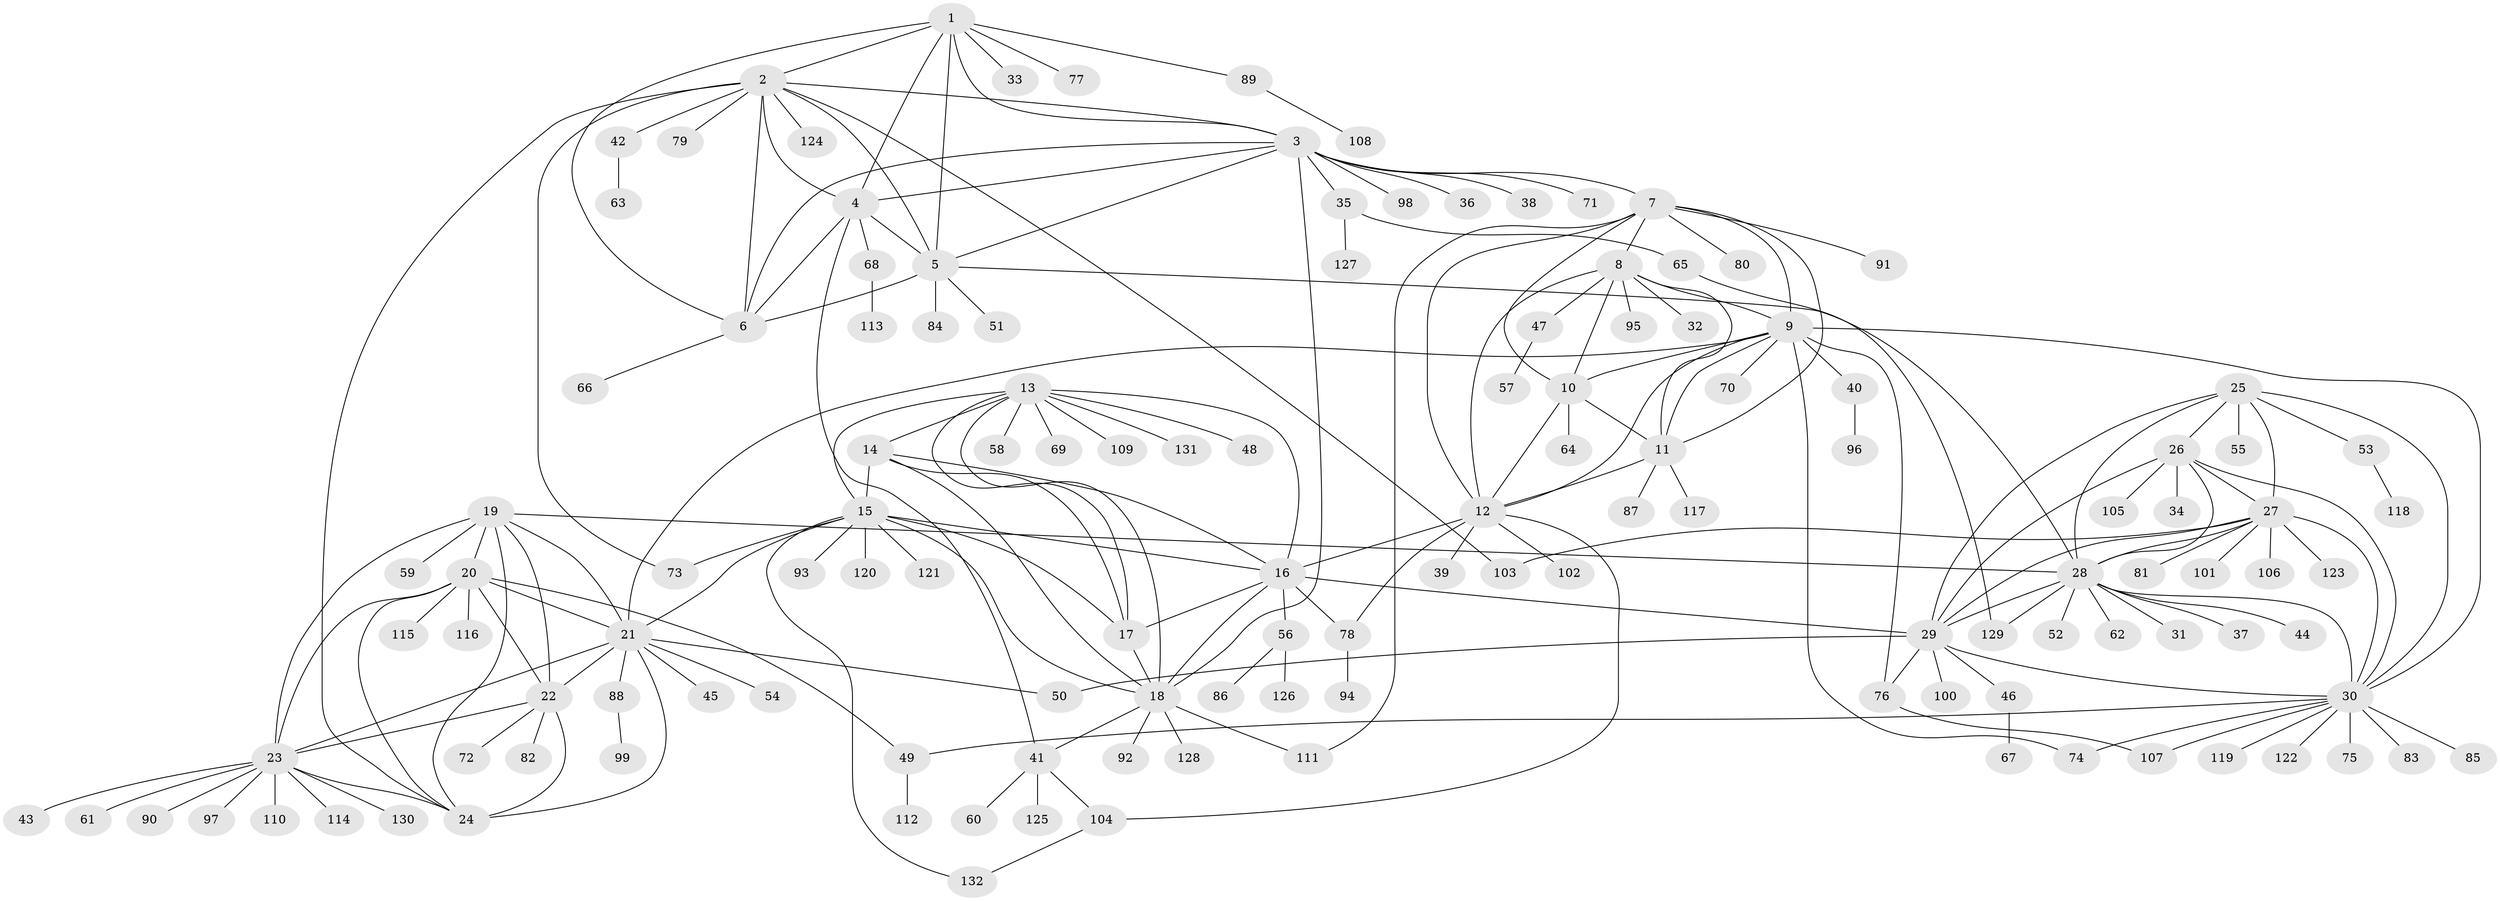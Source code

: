 // Generated by graph-tools (version 1.1) at 2025/37/03/09/25 02:37:37]
// undirected, 132 vertices, 200 edges
graph export_dot {
graph [start="1"]
  node [color=gray90,style=filled];
  1;
  2;
  3;
  4;
  5;
  6;
  7;
  8;
  9;
  10;
  11;
  12;
  13;
  14;
  15;
  16;
  17;
  18;
  19;
  20;
  21;
  22;
  23;
  24;
  25;
  26;
  27;
  28;
  29;
  30;
  31;
  32;
  33;
  34;
  35;
  36;
  37;
  38;
  39;
  40;
  41;
  42;
  43;
  44;
  45;
  46;
  47;
  48;
  49;
  50;
  51;
  52;
  53;
  54;
  55;
  56;
  57;
  58;
  59;
  60;
  61;
  62;
  63;
  64;
  65;
  66;
  67;
  68;
  69;
  70;
  71;
  72;
  73;
  74;
  75;
  76;
  77;
  78;
  79;
  80;
  81;
  82;
  83;
  84;
  85;
  86;
  87;
  88;
  89;
  90;
  91;
  92;
  93;
  94;
  95;
  96;
  97;
  98;
  99;
  100;
  101;
  102;
  103;
  104;
  105;
  106;
  107;
  108;
  109;
  110;
  111;
  112;
  113;
  114;
  115;
  116;
  117;
  118;
  119;
  120;
  121;
  122;
  123;
  124;
  125;
  126;
  127;
  128;
  129;
  130;
  131;
  132;
  1 -- 2;
  1 -- 3;
  1 -- 4;
  1 -- 5;
  1 -- 6;
  1 -- 33;
  1 -- 77;
  1 -- 89;
  2 -- 3;
  2 -- 4;
  2 -- 5;
  2 -- 6;
  2 -- 24;
  2 -- 42;
  2 -- 73;
  2 -- 79;
  2 -- 103;
  2 -- 124;
  3 -- 4;
  3 -- 5;
  3 -- 6;
  3 -- 7;
  3 -- 18;
  3 -- 35;
  3 -- 36;
  3 -- 38;
  3 -- 71;
  3 -- 98;
  4 -- 5;
  4 -- 6;
  4 -- 41;
  4 -- 68;
  5 -- 6;
  5 -- 28;
  5 -- 51;
  5 -- 84;
  6 -- 66;
  7 -- 8;
  7 -- 9;
  7 -- 10;
  7 -- 11;
  7 -- 12;
  7 -- 80;
  7 -- 91;
  7 -- 111;
  8 -- 9;
  8 -- 10;
  8 -- 11;
  8 -- 12;
  8 -- 32;
  8 -- 47;
  8 -- 95;
  9 -- 10;
  9 -- 11;
  9 -- 12;
  9 -- 21;
  9 -- 30;
  9 -- 40;
  9 -- 70;
  9 -- 74;
  9 -- 76;
  10 -- 11;
  10 -- 12;
  10 -- 64;
  11 -- 12;
  11 -- 87;
  11 -- 117;
  12 -- 16;
  12 -- 39;
  12 -- 78;
  12 -- 102;
  12 -- 104;
  13 -- 14;
  13 -- 15;
  13 -- 16;
  13 -- 17;
  13 -- 18;
  13 -- 48;
  13 -- 58;
  13 -- 69;
  13 -- 109;
  13 -- 131;
  14 -- 15;
  14 -- 16;
  14 -- 17;
  14 -- 18;
  15 -- 16;
  15 -- 17;
  15 -- 18;
  15 -- 21;
  15 -- 73;
  15 -- 93;
  15 -- 120;
  15 -- 121;
  15 -- 132;
  16 -- 17;
  16 -- 18;
  16 -- 29;
  16 -- 56;
  16 -- 78;
  17 -- 18;
  18 -- 41;
  18 -- 92;
  18 -- 111;
  18 -- 128;
  19 -- 20;
  19 -- 21;
  19 -- 22;
  19 -- 23;
  19 -- 24;
  19 -- 28;
  19 -- 59;
  20 -- 21;
  20 -- 22;
  20 -- 23;
  20 -- 24;
  20 -- 49;
  20 -- 115;
  20 -- 116;
  21 -- 22;
  21 -- 23;
  21 -- 24;
  21 -- 45;
  21 -- 50;
  21 -- 54;
  21 -- 88;
  22 -- 23;
  22 -- 24;
  22 -- 72;
  22 -- 82;
  23 -- 24;
  23 -- 43;
  23 -- 61;
  23 -- 90;
  23 -- 97;
  23 -- 110;
  23 -- 114;
  23 -- 130;
  25 -- 26;
  25 -- 27;
  25 -- 28;
  25 -- 29;
  25 -- 30;
  25 -- 53;
  25 -- 55;
  26 -- 27;
  26 -- 28;
  26 -- 29;
  26 -- 30;
  26 -- 34;
  26 -- 105;
  27 -- 28;
  27 -- 29;
  27 -- 30;
  27 -- 81;
  27 -- 101;
  27 -- 103;
  27 -- 106;
  27 -- 123;
  28 -- 29;
  28 -- 30;
  28 -- 31;
  28 -- 37;
  28 -- 44;
  28 -- 52;
  28 -- 62;
  28 -- 129;
  29 -- 30;
  29 -- 46;
  29 -- 50;
  29 -- 76;
  29 -- 100;
  30 -- 49;
  30 -- 74;
  30 -- 75;
  30 -- 83;
  30 -- 85;
  30 -- 107;
  30 -- 119;
  30 -- 122;
  35 -- 65;
  35 -- 127;
  40 -- 96;
  41 -- 60;
  41 -- 104;
  41 -- 125;
  42 -- 63;
  46 -- 67;
  47 -- 57;
  49 -- 112;
  53 -- 118;
  56 -- 86;
  56 -- 126;
  65 -- 129;
  68 -- 113;
  76 -- 107;
  78 -- 94;
  88 -- 99;
  89 -- 108;
  104 -- 132;
}

